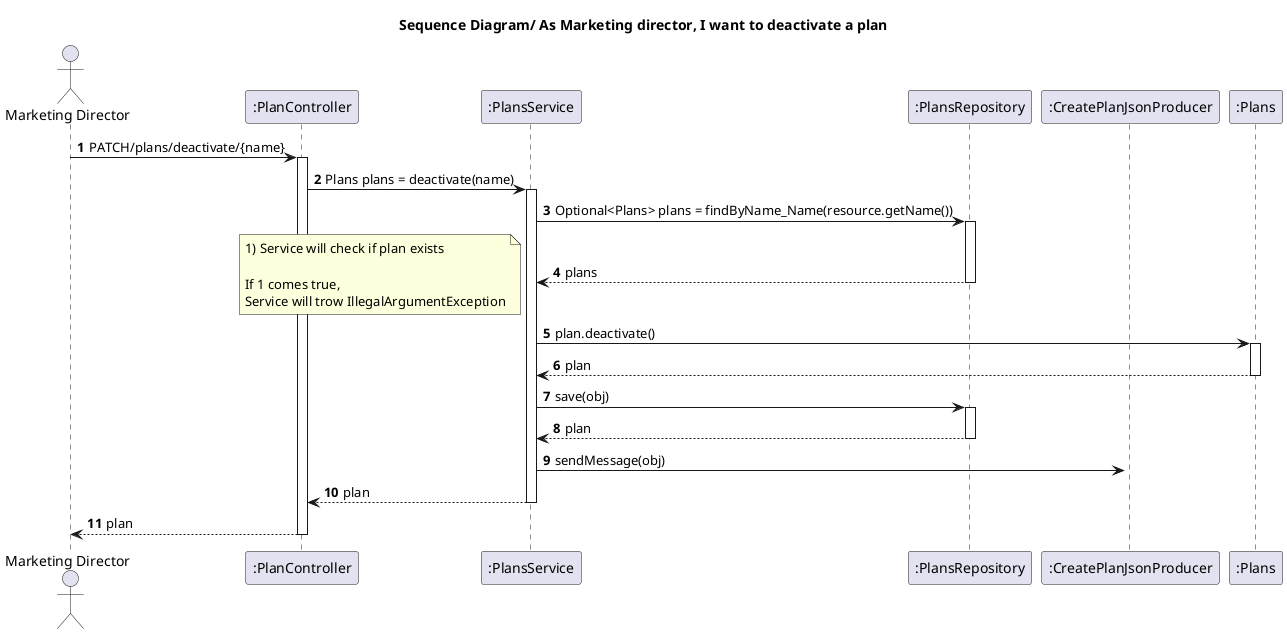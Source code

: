 @startuml
'https://plantuml.com/sequence-diagram
autoactivate on
autonumber
title Sequence Diagram/ As Marketing director, I want to deactivate a plan

autonumber

actor "Marketing Director" as Ac
participant ":PlanController" as Ctrl
participant ":PlansService" as Serv
participant ":PlansRepository" as Repo
participant ":CreatePlanJsonProducer" as producer
participant ":Plans" as Mapper

Ac -> Ctrl : PATCH/plans/deactivate/{name}
Ctrl -> Serv :Plans plans = deactivate(name)
Serv -> Repo :Optional<Plans> plans = findByName_Name(resource.getName())
Repo --> Serv : plans
note left
1) Service will check if plan exists

If 1 comes true,
Service will trow IllegalArgumentException
end note
Serv -> Mapper :plan.deactivate()
Mapper --> Serv: plan
deactivate producer
Serv -> Repo: save(obj)
Repo --> Serv: plan

Serv -> producer : sendMessage(obj)

Serv --> Ctrl: plan
Ac <-- Ctrl : plan

@enduml
